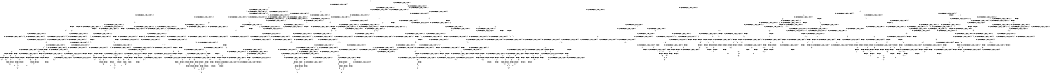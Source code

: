 digraph BCG {
size = "7, 10.5";
center = TRUE;
node [shape = circle];
0 [peripheries = 2];
0 -> 1 [label = "EX !0 !ATOMIC_EXCH_BRANCH (2, +1, TRUE, +0, 2, TRUE) !{}"];
0 -> 2 [label = "EX !2 !ATOMIC_EXCH_BRANCH (1, +0, FALSE, +0, 1, TRUE) !{}"];
0 -> 3 [label = "EX !1 !ATOMIC_EXCH_BRANCH (2, +0, FALSE, +0, 1, TRUE) !{}"];
1 -> 4 [label = "EX !2 !ATOMIC_EXCH_BRANCH (1, +0, FALSE, +0, 1, TRUE) !{0}"];
1 -> 5 [label = "EX !1 !ATOMIC_EXCH_BRANCH (2, +0, FALSE, +0, 1, FALSE) !{0}"];
1 -> 6 [label = "TERMINATE !0"];
2 -> 7 [label = "EX !2 !ATOMIC_EXCH_BRANCH (1, +0, FALSE, +0, 1, TRUE) !{0, 1, 2}"];
2 -> 8 [label = "EX !0 !ATOMIC_EXCH_BRANCH (2, +1, TRUE, +0, 2, TRUE) !{0, 1, 2}"];
2 -> 9 [label = "EX !1 !ATOMIC_EXCH_BRANCH (2, +0, FALSE, +0, 1, TRUE) !{0, 1, 2}"];
2 -> 10 [label = "EX !0 !ATOMIC_EXCH_BRANCH (2, +1, TRUE, +0, 2, TRUE) !{0, 1, 2}"];
3 -> 11 [label = "EX !1 !ATOMIC_EXCH_BRANCH (2, +0, FALSE, +0, 1, TRUE) !{0, 1}"];
3 -> 12 [label = "EX !0 !ATOMIC_EXCH_BRANCH (2, +1, TRUE, +0, 2, TRUE) !{0, 1}"];
3 -> 13 [label = "EX !2 !ATOMIC_EXCH_BRANCH (1, +0, FALSE, +0, 1, TRUE) !{0, 1}"];
3 -> 14 [label = "EX !0 !ATOMIC_EXCH_BRANCH (2, +1, TRUE, +0, 2, TRUE) !{0, 1}"];
4 -> 15 [label = "EX !2 !ATOMIC_EXCH_BRANCH (1, +0, FALSE, +0, 1, TRUE) !{0, 1, 2}"];
4 -> 16 [label = "EX !1 !ATOMIC_EXCH_BRANCH (2, +0, FALSE, +0, 1, FALSE) !{0, 1, 2}"];
4 -> 17 [label = "TERMINATE !0"];
5 -> 18 [label = "EX !1 !ATOMIC_EXCH_BRANCH (1, +1, TRUE, +0, 3, TRUE) !{0, 1}"];
5 -> 19 [label = "EX !2 !ATOMIC_EXCH_BRANCH (1, +0, FALSE, +0, 1, TRUE) !{0, 1}"];
5 -> 20 [label = "TERMINATE !0"];
6 -> 21 [label = "EX !2 !ATOMIC_EXCH_BRANCH (1, +0, FALSE, +0, 1, TRUE) !{}"];
6 -> 22 [label = "EX !1 !ATOMIC_EXCH_BRANCH (2, +0, FALSE, +0, 1, FALSE) !{}"];
7 -> 7 [label = "EX !2 !ATOMIC_EXCH_BRANCH (1, +0, FALSE, +0, 1, TRUE) !{0, 1, 2}"];
7 -> 8 [label = "EX !0 !ATOMIC_EXCH_BRANCH (2, +1, TRUE, +0, 2, TRUE) !{0, 1, 2}"];
7 -> 9 [label = "EX !1 !ATOMIC_EXCH_BRANCH (2, +0, FALSE, +0, 1, TRUE) !{0, 1, 2}"];
7 -> 10 [label = "EX !0 !ATOMIC_EXCH_BRANCH (2, +1, TRUE, +0, 2, TRUE) !{0, 1, 2}"];
8 -> 15 [label = "EX !2 !ATOMIC_EXCH_BRANCH (1, +0, FALSE, +0, 1, TRUE) !{0, 1, 2}"];
8 -> 16 [label = "EX !1 !ATOMIC_EXCH_BRANCH (2, +0, FALSE, +0, 1, FALSE) !{0, 1, 2}"];
8 -> 17 [label = "TERMINATE !0"];
9 -> 9 [label = "EX !1 !ATOMIC_EXCH_BRANCH (2, +0, FALSE, +0, 1, TRUE) !{0, 1, 2}"];
9 -> 23 [label = "EX !2 !ATOMIC_EXCH_BRANCH (1, +0, FALSE, +0, 1, TRUE) !{0, 1, 2}"];
9 -> 24 [label = "EX !0 !ATOMIC_EXCH_BRANCH (2, +1, TRUE, +0, 2, TRUE) !{0, 1, 2}"];
9 -> 25 [label = "EX !0 !ATOMIC_EXCH_BRANCH (2, +1, TRUE, +0, 2, TRUE) !{0, 1, 2}"];
10 -> 26 [label = "EX !1 !ATOMIC_EXCH_BRANCH (2, +0, FALSE, +0, 1, FALSE) !{0, 1, 2}"];
10 -> 27 [label = "EX !2 !ATOMIC_EXCH_BRANCH (1, +0, FALSE, +0, 1, TRUE) !{0, 1, 2}"];
10 -> 28 [label = "EX !1 !ATOMIC_EXCH_BRANCH (2, +0, FALSE, +0, 1, FALSE) !{0, 1, 2}"];
10 -> 29 [label = "TERMINATE !0"];
11 -> 11 [label = "EX !1 !ATOMIC_EXCH_BRANCH (2, +0, FALSE, +0, 1, TRUE) !{0, 1}"];
11 -> 12 [label = "EX !0 !ATOMIC_EXCH_BRANCH (2, +1, TRUE, +0, 2, TRUE) !{0, 1}"];
11 -> 13 [label = "EX !2 !ATOMIC_EXCH_BRANCH (1, +0, FALSE, +0, 1, TRUE) !{0, 1}"];
11 -> 14 [label = "EX !0 !ATOMIC_EXCH_BRANCH (2, +1, TRUE, +0, 2, TRUE) !{0, 1}"];
12 -> 30 [label = "EX !1 !ATOMIC_EXCH_BRANCH (2, +0, FALSE, +0, 1, FALSE) !{0, 1}"];
12 -> 31 [label = "EX !2 !ATOMIC_EXCH_BRANCH (1, +0, FALSE, +0, 1, TRUE) !{0, 1}"];
12 -> 32 [label = "TERMINATE !0"];
13 -> 9 [label = "EX !1 !ATOMIC_EXCH_BRANCH (2, +0, FALSE, +0, 1, TRUE) !{0, 1, 2}"];
13 -> 23 [label = "EX !2 !ATOMIC_EXCH_BRANCH (1, +0, FALSE, +0, 1, TRUE) !{0, 1, 2}"];
13 -> 24 [label = "EX !0 !ATOMIC_EXCH_BRANCH (2, +1, TRUE, +0, 2, TRUE) !{0, 1, 2}"];
13 -> 25 [label = "EX !0 !ATOMIC_EXCH_BRANCH (2, +1, TRUE, +0, 2, TRUE) !{0, 1, 2}"];
14 -> 33 [label = "EX !1 !ATOMIC_EXCH_BRANCH (2, +0, FALSE, +0, 1, FALSE) !{0, 1}"];
14 -> 34 [label = "EX !1 !ATOMIC_EXCH_BRANCH (2, +0, FALSE, +0, 1, FALSE) !{0, 1}"];
14 -> 35 [label = "EX !2 !ATOMIC_EXCH_BRANCH (1, +0, FALSE, +0, 1, TRUE) !{0, 1}"];
14 -> 36 [label = "TERMINATE !0"];
15 -> 15 [label = "EX !2 !ATOMIC_EXCH_BRANCH (1, +0, FALSE, +0, 1, TRUE) !{0, 1, 2}"];
15 -> 16 [label = "EX !1 !ATOMIC_EXCH_BRANCH (2, +0, FALSE, +0, 1, FALSE) !{0, 1, 2}"];
15 -> 17 [label = "TERMINATE !0"];
16 -> 37 [label = "EX !1 !ATOMIC_EXCH_BRANCH (1, +1, TRUE, +0, 3, TRUE) !{0, 1, 2}"];
16 -> 38 [label = "EX !2 !ATOMIC_EXCH_BRANCH (1, +0, FALSE, +0, 1, TRUE) !{0, 1, 2}"];
16 -> 39 [label = "TERMINATE !0"];
17 -> 40 [label = "EX !2 !ATOMIC_EXCH_BRANCH (1, +0, FALSE, +0, 1, TRUE) !{1, 2}"];
17 -> 41 [label = "EX !1 !ATOMIC_EXCH_BRANCH (2, +0, FALSE, +0, 1, FALSE) !{1, 2}"];
17 -> 42 [label = "EX !1 !ATOMIC_EXCH_BRANCH (2, +0, FALSE, +0, 1, FALSE) !{1, 2}"];
18 -> 43 [label = "EX !2 !ATOMIC_EXCH_BRANCH (1, +0, FALSE, +0, 1, FALSE) !{0, 1}"];
18 -> 44 [label = "TERMINATE !0"];
18 -> 45 [label = "TERMINATE !1"];
19 -> 37 [label = "EX !1 !ATOMIC_EXCH_BRANCH (1, +1, TRUE, +0, 3, TRUE) !{0, 1, 2}"];
19 -> 38 [label = "EX !2 !ATOMIC_EXCH_BRANCH (1, +0, FALSE, +0, 1, TRUE) !{0, 1, 2}"];
19 -> 39 [label = "TERMINATE !0"];
20 -> 46 [label = "EX !1 !ATOMIC_EXCH_BRANCH (1, +1, TRUE, +0, 3, TRUE) !{1}"];
20 -> 47 [label = "EX !2 !ATOMIC_EXCH_BRANCH (1, +0, FALSE, +0, 1, TRUE) !{1}"];
20 -> 48 [label = "EX !1 !ATOMIC_EXCH_BRANCH (1, +1, TRUE, +0, 3, TRUE) !{1}"];
21 -> 40 [label = "EX !2 !ATOMIC_EXCH_BRANCH (1, +0, FALSE, +0, 1, TRUE) !{1, 2}"];
21 -> 41 [label = "EX !1 !ATOMIC_EXCH_BRANCH (2, +0, FALSE, +0, 1, FALSE) !{1, 2}"];
21 -> 42 [label = "EX !1 !ATOMIC_EXCH_BRANCH (2, +0, FALSE, +0, 1, FALSE) !{1, 2}"];
22 -> 46 [label = "EX !1 !ATOMIC_EXCH_BRANCH (1, +1, TRUE, +0, 3, TRUE) !{1}"];
22 -> 47 [label = "EX !2 !ATOMIC_EXCH_BRANCH (1, +0, FALSE, +0, 1, TRUE) !{1}"];
22 -> 48 [label = "EX !1 !ATOMIC_EXCH_BRANCH (1, +1, TRUE, +0, 3, TRUE) !{1}"];
23 -> 9 [label = "EX !1 !ATOMIC_EXCH_BRANCH (2, +0, FALSE, +0, 1, TRUE) !{0, 1, 2}"];
23 -> 23 [label = "EX !2 !ATOMIC_EXCH_BRANCH (1, +0, FALSE, +0, 1, TRUE) !{0, 1, 2}"];
23 -> 24 [label = "EX !0 !ATOMIC_EXCH_BRANCH (2, +1, TRUE, +0, 2, TRUE) !{0, 1, 2}"];
23 -> 25 [label = "EX !0 !ATOMIC_EXCH_BRANCH (2, +1, TRUE, +0, 2, TRUE) !{0, 1, 2}"];
24 -> 16 [label = "EX !1 !ATOMIC_EXCH_BRANCH (2, +0, FALSE, +0, 1, FALSE) !{0, 1, 2}"];
24 -> 49 [label = "EX !2 !ATOMIC_EXCH_BRANCH (1, +0, FALSE, +0, 1, TRUE) !{0, 1, 2}"];
24 -> 50 [label = "TERMINATE !0"];
25 -> 26 [label = "EX !1 !ATOMIC_EXCH_BRANCH (2, +0, FALSE, +0, 1, FALSE) !{0, 1, 2}"];
25 -> 28 [label = "EX !1 !ATOMIC_EXCH_BRANCH (2, +0, FALSE, +0, 1, FALSE) !{0, 1, 2}"];
25 -> 51 [label = "EX !2 !ATOMIC_EXCH_BRANCH (1, +0, FALSE, +0, 1, TRUE) !{0, 1, 2}"];
25 -> 52 [label = "TERMINATE !0"];
26 -> 53 [label = "EX !2 !ATOMIC_EXCH_BRANCH (1, +0, FALSE, +0, 1, TRUE) !{0, 1, 2}"];
26 -> 54 [label = "EX !1 !ATOMIC_EXCH_BRANCH (1, +1, TRUE, +0, 3, TRUE) !{0, 1, 2}"];
26 -> 55 [label = "EX !2 !ATOMIC_EXCH_BRANCH (1, +0, FALSE, +0, 1, TRUE) !{0, 1, 2}"];
26 -> 56 [label = "TERMINATE !0"];
27 -> 26 [label = "EX !1 !ATOMIC_EXCH_BRANCH (2, +0, FALSE, +0, 1, FALSE) !{0, 1, 2}"];
27 -> 27 [label = "EX !2 !ATOMIC_EXCH_BRANCH (1, +0, FALSE, +0, 1, TRUE) !{0, 1, 2}"];
27 -> 28 [label = "EX !1 !ATOMIC_EXCH_BRANCH (2, +0, FALSE, +0, 1, FALSE) !{0, 1, 2}"];
27 -> 29 [label = "TERMINATE !0"];
28 -> 54 [label = "EX !1 !ATOMIC_EXCH_BRANCH (1, +1, TRUE, +0, 3, TRUE) !{0, 1, 2}"];
28 -> 57 [label = "EX !1 !ATOMIC_EXCH_BRANCH (1, +1, TRUE, +0, 3, TRUE) !{0, 1, 2}"];
28 -> 58 [label = "EX !2 !ATOMIC_EXCH_BRANCH (1, +0, FALSE, +0, 1, TRUE) !{0, 1, 2}"];
28 -> 59 [label = "TERMINATE !0"];
29 -> 60 [label = "EX !2 !ATOMIC_EXCH_BRANCH (1, +0, FALSE, +0, 1, TRUE) !{1, 2}"];
29 -> 61 [label = "EX !1 !ATOMIC_EXCH_BRANCH (2, +0, FALSE, +0, 1, FALSE) !{1, 2}"];
30 -> 18 [label = "EX !1 !ATOMIC_EXCH_BRANCH (1, +1, TRUE, +0, 3, TRUE) !{0, 1}"];
30 -> 19 [label = "EX !2 !ATOMIC_EXCH_BRANCH (1, +0, FALSE, +0, 1, TRUE) !{0, 1}"];
30 -> 20 [label = "TERMINATE !0"];
31 -> 16 [label = "EX !1 !ATOMIC_EXCH_BRANCH (2, +0, FALSE, +0, 1, FALSE) !{0, 1, 2}"];
31 -> 49 [label = "EX !2 !ATOMIC_EXCH_BRANCH (1, +0, FALSE, +0, 1, TRUE) !{0, 1, 2}"];
31 -> 50 [label = "TERMINATE !0"];
32 -> 62 [label = "EX !1 !ATOMIC_EXCH_BRANCH (2, +0, FALSE, +0, 1, FALSE) !{1}"];
32 -> 63 [label = "EX !2 !ATOMIC_EXCH_BRANCH (1, +0, FALSE, +0, 1, TRUE) !{1}"];
32 -> 64 [label = "EX !1 !ATOMIC_EXCH_BRANCH (2, +0, FALSE, +0, 1, FALSE) !{1}"];
33 -> 65 [label = "EX !1 !ATOMIC_EXCH_BRANCH (1, +1, TRUE, +0, 3, TRUE) !{0, 1}"];
33 -> 66 [label = "EX !2 !ATOMIC_EXCH_BRANCH (1, +0, FALSE, +0, 1, TRUE) !{0, 1}"];
33 -> 67 [label = "TERMINATE !0"];
34 -> 65 [label = "EX !1 !ATOMIC_EXCH_BRANCH (1, +1, TRUE, +0, 3, TRUE) !{0, 1}"];
34 -> 68 [label = "EX !1 !ATOMIC_EXCH_BRANCH (1, +1, TRUE, +0, 3, TRUE) !{0, 1}"];
34 -> 69 [label = "EX !2 !ATOMIC_EXCH_BRANCH (1, +0, FALSE, +0, 1, TRUE) !{0, 1}"];
34 -> 70 [label = "TERMINATE !0"];
35 -> 71 [label = "EX !1 !ATOMIC_EXCH_BRANCH (2, +0, FALSE, +0, 1, FALSE) !{0, 1, 2}"];
35 -> 72 [label = "EX !2 !ATOMIC_EXCH_BRANCH (1, +0, FALSE, +0, 1, TRUE) !{0, 1, 2}"];
35 -> 73 [label = "TERMINATE !0"];
36 -> 74 [label = "EX !1 !ATOMIC_EXCH_BRANCH (2, +0, FALSE, +0, 1, FALSE) !{1}"];
36 -> 75 [label = "EX !2 !ATOMIC_EXCH_BRANCH (1, +0, FALSE, +0, 1, TRUE) !{1}"];
37 -> 76 [label = "EX !2 !ATOMIC_EXCH_BRANCH (1, +0, FALSE, +0, 1, FALSE) !{0, 1, 2}"];
37 -> 77 [label = "TERMINATE !0"];
37 -> 78 [label = "TERMINATE !1"];
38 -> 37 [label = "EX !1 !ATOMIC_EXCH_BRANCH (1, +1, TRUE, +0, 3, TRUE) !{0, 1, 2}"];
38 -> 38 [label = "EX !2 !ATOMIC_EXCH_BRANCH (1, +0, FALSE, +0, 1, TRUE) !{0, 1, 2}"];
38 -> 39 [label = "TERMINATE !0"];
39 -> 79 [label = "EX !1 !ATOMIC_EXCH_BRANCH (1, +1, TRUE, +0, 3, TRUE) !{1, 2}"];
39 -> 80 [label = "EX !2 !ATOMIC_EXCH_BRANCH (1, +0, FALSE, +0, 1, TRUE) !{1, 2}"];
39 -> 81 [label = "EX !1 !ATOMIC_EXCH_BRANCH (1, +1, TRUE, +0, 3, TRUE) !{1, 2}"];
40 -> 40 [label = "EX !2 !ATOMIC_EXCH_BRANCH (1, +0, FALSE, +0, 1, TRUE) !{1, 2}"];
40 -> 41 [label = "EX !1 !ATOMIC_EXCH_BRANCH (2, +0, FALSE, +0, 1, FALSE) !{1, 2}"];
40 -> 42 [label = "EX !1 !ATOMIC_EXCH_BRANCH (2, +0, FALSE, +0, 1, FALSE) !{1, 2}"];
41 -> 79 [label = "EX !1 !ATOMIC_EXCH_BRANCH (1, +1, TRUE, +0, 3, TRUE) !{1, 2}"];
41 -> 80 [label = "EX !2 !ATOMIC_EXCH_BRANCH (1, +0, FALSE, +0, 1, TRUE) !{1, 2}"];
41 -> 81 [label = "EX !1 !ATOMIC_EXCH_BRANCH (1, +1, TRUE, +0, 3, TRUE) !{1, 2}"];
42 -> 82 [label = "EX !2 !ATOMIC_EXCH_BRANCH (1, +0, FALSE, +0, 1, TRUE) !{1, 2}"];
42 -> 81 [label = "EX !1 !ATOMIC_EXCH_BRANCH (1, +1, TRUE, +0, 3, TRUE) !{1, 2}"];
42 -> 83 [label = "EX !2 !ATOMIC_EXCH_BRANCH (1, +0, FALSE, +0, 1, TRUE) !{1, 2}"];
43 -> 84 [label = "TERMINATE !0"];
43 -> 85 [label = "TERMINATE !2"];
43 -> 86 [label = "TERMINATE !1"];
44 -> 87 [label = "EX !2 !ATOMIC_EXCH_BRANCH (1, +0, FALSE, +0, 1, FALSE) !{1}"];
44 -> 88 [label = "TERMINATE !1"];
45 -> 89 [label = "EX !2 !ATOMIC_EXCH_BRANCH (1, +0, FALSE, +0, 1, FALSE) !{0}"];
45 -> 90 [label = "TERMINATE !0"];
46 -> 87 [label = "EX !2 !ATOMIC_EXCH_BRANCH (1, +0, FALSE, +0, 1, FALSE) !{1}"];
46 -> 88 [label = "TERMINATE !1"];
47 -> 79 [label = "EX !1 !ATOMIC_EXCH_BRANCH (1, +1, TRUE, +0, 3, TRUE) !{1, 2}"];
47 -> 80 [label = "EX !2 !ATOMIC_EXCH_BRANCH (1, +0, FALSE, +0, 1, TRUE) !{1, 2}"];
47 -> 81 [label = "EX !1 !ATOMIC_EXCH_BRANCH (1, +1, TRUE, +0, 3, TRUE) !{1, 2}"];
48 -> 91 [label = "EX !2 !ATOMIC_EXCH_BRANCH (1, +0, FALSE, +0, 1, FALSE) !{1}"];
48 -> 92 [label = "TERMINATE !1"];
49 -> 16 [label = "EX !1 !ATOMIC_EXCH_BRANCH (2, +0, FALSE, +0, 1, FALSE) !{0, 1, 2}"];
49 -> 49 [label = "EX !2 !ATOMIC_EXCH_BRANCH (1, +0, FALSE, +0, 1, TRUE) !{0, 1, 2}"];
49 -> 50 [label = "TERMINATE !0"];
50 -> 41 [label = "EX !1 !ATOMIC_EXCH_BRANCH (2, +0, FALSE, +0, 1, FALSE) !{1, 2}"];
50 -> 93 [label = "EX !2 !ATOMIC_EXCH_BRANCH (1, +0, FALSE, +0, 1, TRUE) !{1, 2}"];
50 -> 42 [label = "EX !1 !ATOMIC_EXCH_BRANCH (2, +0, FALSE, +0, 1, FALSE) !{1, 2}"];
51 -> 26 [label = "EX !1 !ATOMIC_EXCH_BRANCH (2, +0, FALSE, +0, 1, FALSE) !{0, 1, 2}"];
51 -> 28 [label = "EX !1 !ATOMIC_EXCH_BRANCH (2, +0, FALSE, +0, 1, FALSE) !{0, 1, 2}"];
51 -> 51 [label = "EX !2 !ATOMIC_EXCH_BRANCH (1, +0, FALSE, +0, 1, TRUE) !{0, 1, 2}"];
51 -> 52 [label = "TERMINATE !0"];
52 -> 61 [label = "EX !1 !ATOMIC_EXCH_BRANCH (2, +0, FALSE, +0, 1, FALSE) !{1, 2}"];
52 -> 94 [label = "EX !2 !ATOMIC_EXCH_BRANCH (1, +0, FALSE, +0, 1, TRUE) !{1, 2}"];
53 -> 95 [label = "EX !1 !ATOMIC_EXCH_BRANCH (1, +1, TRUE, +0, 3, TRUE) !{0, 1, 2}"];
53 -> 53 [label = "EX !2 !ATOMIC_EXCH_BRANCH (1, +0, FALSE, +0, 1, TRUE) !{0, 1, 2}"];
53 -> 96 [label = "TERMINATE !0"];
54 -> 97 [label = "EX !2 !ATOMIC_EXCH_BRANCH (1, +0, FALSE, +0, 1, FALSE) !{0, 1, 2}"];
54 -> 98 [label = "EX !2 !ATOMIC_EXCH_BRANCH (1, +0, FALSE, +0, 1, FALSE) !{0, 1, 2}"];
54 -> 99 [label = "TERMINATE !0"];
54 -> 100 [label = "TERMINATE !1"];
55 -> 53 [label = "EX !2 !ATOMIC_EXCH_BRANCH (1, +0, FALSE, +0, 1, TRUE) !{0, 1, 2}"];
55 -> 54 [label = "EX !1 !ATOMIC_EXCH_BRANCH (1, +1, TRUE, +0, 3, TRUE) !{0, 1, 2}"];
55 -> 55 [label = "EX !2 !ATOMIC_EXCH_BRANCH (1, +0, FALSE, +0, 1, TRUE) !{0, 1, 2}"];
55 -> 56 [label = "TERMINATE !0"];
56 -> 101 [label = "EX !1 !ATOMIC_EXCH_BRANCH (1, +1, TRUE, +0, 3, TRUE) !{1, 2}"];
56 -> 102 [label = "EX !2 !ATOMIC_EXCH_BRANCH (1, +0, FALSE, +0, 1, TRUE) !{1, 2}"];
57 -> 103 [label = "EX !2 !ATOMIC_EXCH_BRANCH (1, +0, FALSE, +0, 1, FALSE) !{0, 1, 2}"];
57 -> 104 [label = "TERMINATE !0"];
57 -> 105 [label = "TERMINATE !1"];
58 -> 54 [label = "EX !1 !ATOMIC_EXCH_BRANCH (1, +1, TRUE, +0, 3, TRUE) !{0, 1, 2}"];
58 -> 57 [label = "EX !1 !ATOMIC_EXCH_BRANCH (1, +1, TRUE, +0, 3, TRUE) !{0, 1, 2}"];
58 -> 58 [label = "EX !2 !ATOMIC_EXCH_BRANCH (1, +0, FALSE, +0, 1, TRUE) !{0, 1, 2}"];
58 -> 59 [label = "TERMINATE !0"];
59 -> 106 [label = "EX !1 !ATOMIC_EXCH_BRANCH (1, +1, TRUE, +0, 3, TRUE) !{1, 2}"];
59 -> 107 [label = "EX !2 !ATOMIC_EXCH_BRANCH (1, +0, FALSE, +0, 1, TRUE) !{1, 2}"];
60 -> 60 [label = "EX !2 !ATOMIC_EXCH_BRANCH (1, +0, FALSE, +0, 1, TRUE) !{1, 2}"];
60 -> 61 [label = "EX !1 !ATOMIC_EXCH_BRANCH (2, +0, FALSE, +0, 1, FALSE) !{1, 2}"];
61 -> 106 [label = "EX !1 !ATOMIC_EXCH_BRANCH (1, +1, TRUE, +0, 3, TRUE) !{1, 2}"];
61 -> 107 [label = "EX !2 !ATOMIC_EXCH_BRANCH (1, +0, FALSE, +0, 1, TRUE) !{1, 2}"];
62 -> 46 [label = "EX !1 !ATOMIC_EXCH_BRANCH (1, +1, TRUE, +0, 3, TRUE) !{1}"];
62 -> 47 [label = "EX !2 !ATOMIC_EXCH_BRANCH (1, +0, FALSE, +0, 1, TRUE) !{1}"];
62 -> 48 [label = "EX !1 !ATOMIC_EXCH_BRANCH (1, +1, TRUE, +0, 3, TRUE) !{1}"];
63 -> 41 [label = "EX !1 !ATOMIC_EXCH_BRANCH (2, +0, FALSE, +0, 1, FALSE) !{1, 2}"];
63 -> 93 [label = "EX !2 !ATOMIC_EXCH_BRANCH (1, +0, FALSE, +0, 1, TRUE) !{1, 2}"];
63 -> 42 [label = "EX !1 !ATOMIC_EXCH_BRANCH (2, +0, FALSE, +0, 1, FALSE) !{1, 2}"];
64 -> 108 [label = "EX !2 !ATOMIC_EXCH_BRANCH (1, +0, FALSE, +0, 1, TRUE) !{1}"];
64 -> 48 [label = "EX !1 !ATOMIC_EXCH_BRANCH (1, +1, TRUE, +0, 3, TRUE) !{1}"];
65 -> 109 [label = "EX !2 !ATOMIC_EXCH_BRANCH (1, +0, FALSE, +0, 1, FALSE) !{0, 1}"];
65 -> 110 [label = "TERMINATE !0"];
65 -> 111 [label = "TERMINATE !1"];
66 -> 112 [label = "EX !1 !ATOMIC_EXCH_BRANCH (1, +1, TRUE, +0, 3, TRUE) !{0, 1, 2}"];
66 -> 113 [label = "EX !2 !ATOMIC_EXCH_BRANCH (1, +0, FALSE, +0, 1, TRUE) !{0, 1, 2}"];
66 -> 114 [label = "TERMINATE !0"];
67 -> 115 [label = "EX !1 !ATOMIC_EXCH_BRANCH (1, +1, TRUE, +0, 3, TRUE) !{1}"];
67 -> 116 [label = "EX !2 !ATOMIC_EXCH_BRANCH (1, +0, FALSE, +0, 1, TRUE) !{1}"];
68 -> 117 [label = "EX !2 !ATOMIC_EXCH_BRANCH (1, +0, FALSE, +0, 1, FALSE) !{0, 1}"];
68 -> 118 [label = "TERMINATE !0"];
68 -> 119 [label = "TERMINATE !1"];
69 -> 120 [label = "EX !1 !ATOMIC_EXCH_BRANCH (1, +1, TRUE, +0, 3, TRUE) !{0, 1, 2}"];
69 -> 121 [label = "EX !2 !ATOMIC_EXCH_BRANCH (1, +0, FALSE, +0, 1, TRUE) !{0, 1, 2}"];
69 -> 122 [label = "TERMINATE !0"];
70 -> 123 [label = "EX !1 !ATOMIC_EXCH_BRANCH (1, +1, TRUE, +0, 3, TRUE) !{1}"];
70 -> 124 [label = "EX !2 !ATOMIC_EXCH_BRANCH (1, +0, FALSE, +0, 1, TRUE) !{1}"];
71 -> 120 [label = "EX !1 !ATOMIC_EXCH_BRANCH (1, +1, TRUE, +0, 3, TRUE) !{0, 1, 2}"];
71 -> 121 [label = "EX !2 !ATOMIC_EXCH_BRANCH (1, +0, FALSE, +0, 1, TRUE) !{0, 1, 2}"];
71 -> 122 [label = "TERMINATE !0"];
72 -> 71 [label = "EX !1 !ATOMIC_EXCH_BRANCH (2, +0, FALSE, +0, 1, FALSE) !{0, 1, 2}"];
72 -> 72 [label = "EX !2 !ATOMIC_EXCH_BRANCH (1, +0, FALSE, +0, 1, TRUE) !{0, 1, 2}"];
72 -> 73 [label = "TERMINATE !0"];
73 -> 125 [label = "EX !1 !ATOMIC_EXCH_BRANCH (2, +0, FALSE, +0, 1, FALSE) !{1, 2}"];
73 -> 126 [label = "EX !2 !ATOMIC_EXCH_BRANCH (1, +0, FALSE, +0, 1, TRUE) !{1, 2}"];
74 -> 123 [label = "EX !1 !ATOMIC_EXCH_BRANCH (1, +1, TRUE, +0, 3, TRUE) !{1}"];
74 -> 124 [label = "EX !2 !ATOMIC_EXCH_BRANCH (1, +0, FALSE, +0, 1, TRUE) !{1}"];
75 -> 125 [label = "EX !1 !ATOMIC_EXCH_BRANCH (2, +0, FALSE, +0, 1, FALSE) !{1, 2}"];
75 -> 126 [label = "EX !2 !ATOMIC_EXCH_BRANCH (1, +0, FALSE, +0, 1, TRUE) !{1, 2}"];
76 -> 84 [label = "TERMINATE !0"];
76 -> 85 [label = "TERMINATE !2"];
76 -> 86 [label = "TERMINATE !1"];
77 -> 127 [label = "EX !2 !ATOMIC_EXCH_BRANCH (1, +0, FALSE, +0, 1, FALSE) !{1, 2}"];
77 -> 128 [label = "TERMINATE !1"];
78 -> 129 [label = "EX !2 !ATOMIC_EXCH_BRANCH (1, +0, FALSE, +0, 1, FALSE) !{0, 2}"];
78 -> 130 [label = "TERMINATE !0"];
79 -> 127 [label = "EX !2 !ATOMIC_EXCH_BRANCH (1, +0, FALSE, +0, 1, FALSE) !{1, 2}"];
79 -> 128 [label = "TERMINATE !1"];
80 -> 79 [label = "EX !1 !ATOMIC_EXCH_BRANCH (1, +1, TRUE, +0, 3, TRUE) !{1, 2}"];
80 -> 80 [label = "EX !2 !ATOMIC_EXCH_BRANCH (1, +0, FALSE, +0, 1, TRUE) !{1, 2}"];
80 -> 81 [label = "EX !1 !ATOMIC_EXCH_BRANCH (1, +1, TRUE, +0, 3, TRUE) !{1, 2}"];
81 -> 131 [label = "EX !2 !ATOMIC_EXCH_BRANCH (1, +0, FALSE, +0, 1, FALSE) !{1, 2}"];
81 -> 132 [label = "EX !2 !ATOMIC_EXCH_BRANCH (1, +0, FALSE, +0, 1, FALSE) !{1, 2}"];
81 -> 133 [label = "TERMINATE !1"];
82 -> 134 [label = "EX !1 !ATOMIC_EXCH_BRANCH (1, +1, TRUE, +0, 3, TRUE) !{1, 2}"];
82 -> 82 [label = "EX !2 !ATOMIC_EXCH_BRANCH (1, +0, FALSE, +0, 1, TRUE) !{1, 2}"];
82 -> 81 [label = "EX !1 !ATOMIC_EXCH_BRANCH (1, +1, TRUE, +0, 3, TRUE) !{1, 2}"];
83 -> 82 [label = "EX !2 !ATOMIC_EXCH_BRANCH (1, +0, FALSE, +0, 1, TRUE) !{1, 2}"];
83 -> 81 [label = "EX !1 !ATOMIC_EXCH_BRANCH (1, +1, TRUE, +0, 3, TRUE) !{1, 2}"];
83 -> 83 [label = "EX !2 !ATOMIC_EXCH_BRANCH (1, +0, FALSE, +0, 1, TRUE) !{1, 2}"];
84 -> 135 [label = "TERMINATE !2"];
84 -> 136 [label = "TERMINATE !1"];
85 -> 137 [label = "TERMINATE !0"];
85 -> 138 [label = "TERMINATE !1"];
86 -> 139 [label = "TERMINATE !0"];
86 -> 140 [label = "TERMINATE !2"];
87 -> 135 [label = "TERMINATE !2"];
87 -> 136 [label = "TERMINATE !1"];
88 -> 141 [label = "EX !2 !ATOMIC_EXCH_BRANCH (1, +0, FALSE, +0, 1, FALSE) !{}"];
89 -> 139 [label = "TERMINATE !0"];
89 -> 140 [label = "TERMINATE !2"];
90 -> 141 [label = "EX !2 !ATOMIC_EXCH_BRANCH (1, +0, FALSE, +0, 1, FALSE) !{}"];
91 -> 142 [label = "TERMINATE !2"];
91 -> 143 [label = "TERMINATE !1"];
92 -> 144 [label = "EX !2 !ATOMIC_EXCH_BRANCH (1, +0, FALSE, +0, 1, FALSE) !{}"];
93 -> 41 [label = "EX !1 !ATOMIC_EXCH_BRANCH (2, +0, FALSE, +0, 1, FALSE) !{1, 2}"];
93 -> 93 [label = "EX !2 !ATOMIC_EXCH_BRANCH (1, +0, FALSE, +0, 1, TRUE) !{1, 2}"];
93 -> 42 [label = "EX !1 !ATOMIC_EXCH_BRANCH (2, +0, FALSE, +0, 1, FALSE) !{1, 2}"];
94 -> 61 [label = "EX !1 !ATOMIC_EXCH_BRANCH (2, +0, FALSE, +0, 1, FALSE) !{1, 2}"];
94 -> 94 [label = "EX !2 !ATOMIC_EXCH_BRANCH (1, +0, FALSE, +0, 1, TRUE) !{1, 2}"];
95 -> 97 [label = "EX !2 !ATOMIC_EXCH_BRANCH (1, +0, FALSE, +0, 1, FALSE) !{0, 1, 2}"];
95 -> 145 [label = "TERMINATE !0"];
95 -> 146 [label = "TERMINATE !1"];
96 -> 147 [label = "EX !1 !ATOMIC_EXCH_BRANCH (1, +1, TRUE, +0, 3, TRUE) !{1, 2}"];
96 -> 148 [label = "EX !2 !ATOMIC_EXCH_BRANCH (1, +0, FALSE, +0, 1, TRUE) !{1, 2}"];
97 -> 149 [label = "TERMINATE !0"];
97 -> 150 [label = "TERMINATE !2"];
97 -> 151 [label = "TERMINATE !1"];
98 -> 152 [label = "TERMINATE !0"];
98 -> 153 [label = "TERMINATE !2"];
98 -> 154 [label = "TERMINATE !1"];
99 -> 155 [label = "EX !2 !ATOMIC_EXCH_BRANCH (1, +0, FALSE, +0, 1, FALSE) !{1, 2}"];
99 -> 156 [label = "TERMINATE !1"];
100 -> 157 [label = "EX !2 !ATOMIC_EXCH_BRANCH (1, +0, FALSE, +0, 1, FALSE) !{0, 2}"];
100 -> 158 [label = "TERMINATE !0"];
101 -> 155 [label = "EX !2 !ATOMIC_EXCH_BRANCH (1, +0, FALSE, +0, 1, FALSE) !{1, 2}"];
101 -> 156 [label = "TERMINATE !1"];
102 -> 101 [label = "EX !1 !ATOMIC_EXCH_BRANCH (1, +1, TRUE, +0, 3, TRUE) !{1, 2}"];
102 -> 102 [label = "EX !2 !ATOMIC_EXCH_BRANCH (1, +0, FALSE, +0, 1, TRUE) !{1, 2}"];
103 -> 159 [label = "TERMINATE !0"];
103 -> 160 [label = "TERMINATE !2"];
103 -> 161 [label = "TERMINATE !1"];
104 -> 162 [label = "EX !2 !ATOMIC_EXCH_BRANCH (1, +0, FALSE, +0, 1, FALSE) !{1, 2}"];
104 -> 163 [label = "TERMINATE !1"];
105 -> 164 [label = "EX !2 !ATOMIC_EXCH_BRANCH (1, +0, FALSE, +0, 1, FALSE) !{0, 2}"];
105 -> 165 [label = "TERMINATE !0"];
106 -> 162 [label = "EX !2 !ATOMIC_EXCH_BRANCH (1, +0, FALSE, +0, 1, FALSE) !{1, 2}"];
106 -> 163 [label = "TERMINATE !1"];
107 -> 106 [label = "EX !1 !ATOMIC_EXCH_BRANCH (1, +1, TRUE, +0, 3, TRUE) !{1, 2}"];
107 -> 107 [label = "EX !2 !ATOMIC_EXCH_BRANCH (1, +0, FALSE, +0, 1, TRUE) !{1, 2}"];
108 -> 166 [label = "EX !1 !ATOMIC_EXCH_BRANCH (1, +1, TRUE, +0, 3, TRUE) !{1, 2}"];
108 -> 167 [label = "EX !2 !ATOMIC_EXCH_BRANCH (1, +0, FALSE, +0, 1, TRUE) !{1, 2}"];
109 -> 168 [label = "TERMINATE !0"];
109 -> 169 [label = "TERMINATE !2"];
109 -> 170 [label = "TERMINATE !1"];
110 -> 171 [label = "EX !2 !ATOMIC_EXCH_BRANCH (1, +0, FALSE, +0, 1, FALSE) !{1}"];
110 -> 172 [label = "TERMINATE !1"];
111 -> 173 [label = "EX !2 !ATOMIC_EXCH_BRANCH (1, +0, FALSE, +0, 1, FALSE) !{0}"];
111 -> 174 [label = "TERMINATE !0"];
112 -> 175 [label = "EX !2 !ATOMIC_EXCH_BRANCH (1, +0, FALSE, +0, 1, FALSE) !{0, 1, 2}"];
112 -> 176 [label = "TERMINATE !0"];
112 -> 177 [label = "TERMINATE !1"];
113 -> 112 [label = "EX !1 !ATOMIC_EXCH_BRANCH (1, +1, TRUE, +0, 3, TRUE) !{0, 1, 2}"];
113 -> 113 [label = "EX !2 !ATOMIC_EXCH_BRANCH (1, +0, FALSE, +0, 1, TRUE) !{0, 1, 2}"];
113 -> 114 [label = "TERMINATE !0"];
114 -> 178 [label = "EX !1 !ATOMIC_EXCH_BRANCH (1, +1, TRUE, +0, 3, TRUE) !{1, 2}"];
114 -> 179 [label = "EX !2 !ATOMIC_EXCH_BRANCH (1, +0, FALSE, +0, 1, TRUE) !{1, 2}"];
115 -> 171 [label = "EX !2 !ATOMIC_EXCH_BRANCH (1, +0, FALSE, +0, 1, FALSE) !{1}"];
115 -> 172 [label = "TERMINATE !1"];
116 -> 178 [label = "EX !1 !ATOMIC_EXCH_BRANCH (1, +1, TRUE, +0, 3, TRUE) !{1, 2}"];
116 -> 179 [label = "EX !2 !ATOMIC_EXCH_BRANCH (1, +0, FALSE, +0, 1, TRUE) !{1, 2}"];
117 -> 180 [label = "TERMINATE !0"];
117 -> 181 [label = "TERMINATE !2"];
117 -> 182 [label = "TERMINATE !1"];
118 -> 183 [label = "EX !2 !ATOMIC_EXCH_BRANCH (1, +0, FALSE, +0, 1, FALSE) !{1}"];
118 -> 184 [label = "TERMINATE !1"];
119 -> 185 [label = "EX !2 !ATOMIC_EXCH_BRANCH (1, +0, FALSE, +0, 1, FALSE) !{0}"];
119 -> 186 [label = "TERMINATE !0"];
120 -> 187 [label = "EX !2 !ATOMIC_EXCH_BRANCH (1, +0, FALSE, +0, 1, FALSE) !{0, 1, 2}"];
120 -> 188 [label = "TERMINATE !0"];
120 -> 189 [label = "TERMINATE !1"];
121 -> 120 [label = "EX !1 !ATOMIC_EXCH_BRANCH (1, +1, TRUE, +0, 3, TRUE) !{0, 1, 2}"];
121 -> 121 [label = "EX !2 !ATOMIC_EXCH_BRANCH (1, +0, FALSE, +0, 1, TRUE) !{0, 1, 2}"];
121 -> 122 [label = "TERMINATE !0"];
122 -> 190 [label = "EX !1 !ATOMIC_EXCH_BRANCH (1, +1, TRUE, +0, 3, TRUE) !{1, 2}"];
122 -> 191 [label = "EX !2 !ATOMIC_EXCH_BRANCH (1, +0, FALSE, +0, 1, TRUE) !{1, 2}"];
123 -> 183 [label = "EX !2 !ATOMIC_EXCH_BRANCH (1, +0, FALSE, +0, 1, FALSE) !{1}"];
123 -> 184 [label = "TERMINATE !1"];
124 -> 190 [label = "EX !1 !ATOMIC_EXCH_BRANCH (1, +1, TRUE, +0, 3, TRUE) !{1, 2}"];
124 -> 191 [label = "EX !2 !ATOMIC_EXCH_BRANCH (1, +0, FALSE, +0, 1, TRUE) !{1, 2}"];
125 -> 190 [label = "EX !1 !ATOMIC_EXCH_BRANCH (1, +1, TRUE, +0, 3, TRUE) !{1, 2}"];
125 -> 191 [label = "EX !2 !ATOMIC_EXCH_BRANCH (1, +0, FALSE, +0, 1, TRUE) !{1, 2}"];
126 -> 125 [label = "EX !1 !ATOMIC_EXCH_BRANCH (2, +0, FALSE, +0, 1, FALSE) !{1, 2}"];
126 -> 126 [label = "EX !2 !ATOMIC_EXCH_BRANCH (1, +0, FALSE, +0, 1, TRUE) !{1, 2}"];
127 -> 135 [label = "TERMINATE !2"];
127 -> 136 [label = "TERMINATE !1"];
128 -> 192 [label = "EX !2 !ATOMIC_EXCH_BRANCH (1, +0, FALSE, +0, 1, FALSE) !{2}"];
128 -> 193 [label = "EX !2 !ATOMIC_EXCH_BRANCH (1, +0, FALSE, +0, 1, FALSE) !{2}"];
129 -> 139 [label = "TERMINATE !0"];
129 -> 140 [label = "TERMINATE !2"];
130 -> 192 [label = "EX !2 !ATOMIC_EXCH_BRANCH (1, +0, FALSE, +0, 1, FALSE) !{2}"];
130 -> 193 [label = "EX !2 !ATOMIC_EXCH_BRANCH (1, +0, FALSE, +0, 1, FALSE) !{2}"];
131 -> 194 [label = "TERMINATE !2"];
131 -> 195 [label = "TERMINATE !1"];
132 -> 196 [label = "TERMINATE !2"];
132 -> 197 [label = "TERMINATE !1"];
133 -> 198 [label = "EX !2 !ATOMIC_EXCH_BRANCH (1, +0, FALSE, +0, 1, FALSE) !{2}"];
134 -> 131 [label = "EX !2 !ATOMIC_EXCH_BRANCH (1, +0, FALSE, +0, 1, FALSE) !{1, 2}"];
134 -> 199 [label = "TERMINATE !1"];
135 -> 200 [label = "TERMINATE !1"];
136 -> 201 [label = "TERMINATE !2"];
137 -> 200 [label = "TERMINATE !1"];
138 -> 202 [label = "TERMINATE !0"];
139 -> 201 [label = "TERMINATE !2"];
140 -> 202 [label = "TERMINATE !0"];
141 -> 201 [label = "TERMINATE !2"];
142 -> 203 [label = "TERMINATE !1"];
143 -> 204 [label = "TERMINATE !2"];
144 -> 204 [label = "TERMINATE !2"];
145 -> 205 [label = "EX !2 !ATOMIC_EXCH_BRANCH (1, +0, FALSE, +0, 1, FALSE) !{1, 2}"];
145 -> 206 [label = "TERMINATE !1"];
146 -> 207 [label = "EX !2 !ATOMIC_EXCH_BRANCH (1, +0, FALSE, +0, 1, FALSE) !{0, 2}"];
146 -> 208 [label = "TERMINATE !0"];
147 -> 205 [label = "EX !2 !ATOMIC_EXCH_BRANCH (1, +0, FALSE, +0, 1, FALSE) !{1, 2}"];
147 -> 206 [label = "TERMINATE !1"];
148 -> 147 [label = "EX !1 !ATOMIC_EXCH_BRANCH (1, +1, TRUE, +0, 3, TRUE) !{1, 2}"];
148 -> 148 [label = "EX !2 !ATOMIC_EXCH_BRANCH (1, +0, FALSE, +0, 1, TRUE) !{1, 2}"];
149 -> 209 [label = "TERMINATE !2"];
149 -> 210 [label = "TERMINATE !1"];
150 -> 211 [label = "TERMINATE !0"];
150 -> 212 [label = "TERMINATE !1"];
151 -> 213 [label = "TERMINATE !0"];
151 -> 214 [label = "TERMINATE !2"];
152 -> 215 [label = "TERMINATE !2"];
152 -> 216 [label = "TERMINATE !1"];
153 -> 217 [label = "TERMINATE !0"];
153 -> 218 [label = "TERMINATE !1"];
154 -> 219 [label = "TERMINATE !0"];
154 -> 220 [label = "TERMINATE !2"];
155 -> 215 [label = "TERMINATE !2"];
155 -> 216 [label = "TERMINATE !1"];
156 -> 221 [label = "EX !2 !ATOMIC_EXCH_BRANCH (1, +0, FALSE, +0, 1, FALSE) !{2}"];
157 -> 219 [label = "TERMINATE !0"];
157 -> 220 [label = "TERMINATE !2"];
158 -> 221 [label = "EX !2 !ATOMIC_EXCH_BRANCH (1, +0, FALSE, +0, 1, FALSE) !{2}"];
159 -> 222 [label = "TERMINATE !2"];
159 -> 223 [label = "TERMINATE !1"];
160 -> 224 [label = "TERMINATE !0"];
160 -> 225 [label = "TERMINATE !1"];
161 -> 226 [label = "TERMINATE !0"];
161 -> 227 [label = "TERMINATE !2"];
162 -> 222 [label = "TERMINATE !2"];
162 -> 223 [label = "TERMINATE !1"];
163 -> 228 [label = "EX !2 !ATOMIC_EXCH_BRANCH (1, +0, FALSE, +0, 1, FALSE) !{2}"];
164 -> 226 [label = "TERMINATE !0"];
164 -> 227 [label = "TERMINATE !2"];
165 -> 228 [label = "EX !2 !ATOMIC_EXCH_BRANCH (1, +0, FALSE, +0, 1, FALSE) !{2}"];
166 -> 229 [label = "EX !2 !ATOMIC_EXCH_BRANCH (1, +0, FALSE, +0, 1, FALSE) !{1, 2}"];
166 -> 230 [label = "TERMINATE !1"];
167 -> 166 [label = "EX !1 !ATOMIC_EXCH_BRANCH (1, +1, TRUE, +0, 3, TRUE) !{1, 2}"];
167 -> 167 [label = "EX !2 !ATOMIC_EXCH_BRANCH (1, +0, FALSE, +0, 1, TRUE) !{1, 2}"];
168 -> 231 [label = "TERMINATE !2"];
168 -> 232 [label = "TERMINATE !1"];
169 -> 233 [label = "TERMINATE !0"];
169 -> 234 [label = "TERMINATE !1"];
170 -> 235 [label = "TERMINATE !0"];
170 -> 236 [label = "TERMINATE !2"];
171 -> 231 [label = "TERMINATE !2"];
171 -> 232 [label = "TERMINATE !1"];
172 -> 237 [label = "EX !2 !ATOMIC_EXCH_BRANCH (1, +0, FALSE, +0, 1, FALSE) !{}"];
173 -> 235 [label = "TERMINATE !0"];
173 -> 236 [label = "TERMINATE !2"];
174 -> 237 [label = "EX !2 !ATOMIC_EXCH_BRANCH (1, +0, FALSE, +0, 1, FALSE) !{}"];
175 -> 168 [label = "TERMINATE !0"];
175 -> 169 [label = "TERMINATE !2"];
175 -> 170 [label = "TERMINATE !1"];
176 -> 238 [label = "EX !2 !ATOMIC_EXCH_BRANCH (1, +0, FALSE, +0, 1, FALSE) !{1, 2}"];
176 -> 239 [label = "TERMINATE !1"];
177 -> 240 [label = "EX !2 !ATOMIC_EXCH_BRANCH (1, +0, FALSE, +0, 1, FALSE) !{0, 2}"];
177 -> 241 [label = "TERMINATE !0"];
178 -> 238 [label = "EX !2 !ATOMIC_EXCH_BRANCH (1, +0, FALSE, +0, 1, FALSE) !{1, 2}"];
178 -> 239 [label = "TERMINATE !1"];
179 -> 178 [label = "EX !1 !ATOMIC_EXCH_BRANCH (1, +1, TRUE, +0, 3, TRUE) !{1, 2}"];
179 -> 179 [label = "EX !2 !ATOMIC_EXCH_BRANCH (1, +0, FALSE, +0, 1, TRUE) !{1, 2}"];
180 -> 242 [label = "TERMINATE !2"];
180 -> 243 [label = "TERMINATE !1"];
181 -> 244 [label = "TERMINATE !0"];
181 -> 245 [label = "TERMINATE !1"];
182 -> 246 [label = "TERMINATE !0"];
182 -> 247 [label = "TERMINATE !2"];
183 -> 242 [label = "TERMINATE !2"];
183 -> 243 [label = "TERMINATE !1"];
184 -> 248 [label = "EX !2 !ATOMIC_EXCH_BRANCH (1, +0, FALSE, +0, 1, FALSE) !{}"];
185 -> 246 [label = "TERMINATE !0"];
185 -> 247 [label = "TERMINATE !2"];
186 -> 248 [label = "EX !2 !ATOMIC_EXCH_BRANCH (1, +0, FALSE, +0, 1, FALSE) !{}"];
187 -> 180 [label = "TERMINATE !0"];
187 -> 181 [label = "TERMINATE !2"];
187 -> 182 [label = "TERMINATE !1"];
188 -> 249 [label = "EX !2 !ATOMIC_EXCH_BRANCH (1, +0, FALSE, +0, 1, FALSE) !{1, 2}"];
188 -> 250 [label = "TERMINATE !1"];
189 -> 251 [label = "EX !2 !ATOMIC_EXCH_BRANCH (1, +0, FALSE, +0, 1, FALSE) !{0, 2}"];
189 -> 252 [label = "TERMINATE !0"];
190 -> 249 [label = "EX !2 !ATOMIC_EXCH_BRANCH (1, +0, FALSE, +0, 1, FALSE) !{1, 2}"];
190 -> 250 [label = "TERMINATE !1"];
191 -> 190 [label = "EX !1 !ATOMIC_EXCH_BRANCH (1, +1, TRUE, +0, 3, TRUE) !{1, 2}"];
191 -> 191 [label = "EX !2 !ATOMIC_EXCH_BRANCH (1, +0, FALSE, +0, 1, TRUE) !{1, 2}"];
192 -> 201 [label = "TERMINATE !2"];
193 -> 253 [label = "TERMINATE !2"];
194 -> 254 [label = "TERMINATE !1"];
195 -> 255 [label = "TERMINATE !2"];
196 -> 256 [label = "TERMINATE !1"];
197 -> 257 [label = "TERMINATE !2"];
198 -> 257 [label = "TERMINATE !2"];
199 -> 258 [label = "EX !2 !ATOMIC_EXCH_BRANCH (1, +0, FALSE, +0, 1, FALSE) !{2}"];
200 -> 259 [label = "exit"];
201 -> 259 [label = "exit"];
202 -> 259 [label = "exit"];
203 -> 260 [label = "exit"];
204 -> 260 [label = "exit"];
205 -> 209 [label = "TERMINATE !2"];
205 -> 210 [label = "TERMINATE !1"];
206 -> 261 [label = "EX !2 !ATOMIC_EXCH_BRANCH (1, +0, FALSE, +0, 1, FALSE) !{2}"];
207 -> 213 [label = "TERMINATE !0"];
207 -> 214 [label = "TERMINATE !2"];
208 -> 261 [label = "EX !2 !ATOMIC_EXCH_BRANCH (1, +0, FALSE, +0, 1, FALSE) !{2}"];
209 -> 262 [label = "TERMINATE !1"];
210 -> 263 [label = "TERMINATE !2"];
211 -> 262 [label = "TERMINATE !1"];
212 -> 264 [label = "TERMINATE !0"];
213 -> 263 [label = "TERMINATE !2"];
214 -> 264 [label = "TERMINATE !0"];
215 -> 265 [label = "TERMINATE !1"];
216 -> 266 [label = "TERMINATE !2"];
217 -> 265 [label = "TERMINATE !1"];
218 -> 267 [label = "TERMINATE !0"];
219 -> 266 [label = "TERMINATE !2"];
220 -> 267 [label = "TERMINATE !0"];
221 -> 266 [label = "TERMINATE !2"];
222 -> 268 [label = "TERMINATE !1"];
223 -> 269 [label = "TERMINATE !2"];
224 -> 268 [label = "TERMINATE !1"];
225 -> 270 [label = "TERMINATE !0"];
226 -> 269 [label = "TERMINATE !2"];
227 -> 270 [label = "TERMINATE !0"];
228 -> 269 [label = "TERMINATE !2"];
229 -> 142 [label = "TERMINATE !2"];
229 -> 143 [label = "TERMINATE !1"];
230 -> 271 [label = "EX !2 !ATOMIC_EXCH_BRANCH (1, +0, FALSE, +0, 1, FALSE) !{2}"];
231 -> 272 [label = "TERMINATE !1"];
232 -> 273 [label = "TERMINATE !2"];
233 -> 272 [label = "TERMINATE !1"];
234 -> 274 [label = "TERMINATE !0"];
235 -> 273 [label = "TERMINATE !2"];
236 -> 274 [label = "TERMINATE !0"];
237 -> 273 [label = "TERMINATE !2"];
238 -> 231 [label = "TERMINATE !2"];
238 -> 232 [label = "TERMINATE !1"];
239 -> 275 [label = "EX !2 !ATOMIC_EXCH_BRANCH (1, +0, FALSE, +0, 1, FALSE) !{2}"];
240 -> 235 [label = "TERMINATE !0"];
240 -> 236 [label = "TERMINATE !2"];
241 -> 275 [label = "EX !2 !ATOMIC_EXCH_BRANCH (1, +0, FALSE, +0, 1, FALSE) !{2}"];
242 -> 276 [label = "TERMINATE !1"];
243 -> 277 [label = "TERMINATE !2"];
244 -> 276 [label = "TERMINATE !1"];
245 -> 278 [label = "TERMINATE !0"];
246 -> 277 [label = "TERMINATE !2"];
247 -> 278 [label = "TERMINATE !0"];
248 -> 277 [label = "TERMINATE !2"];
249 -> 242 [label = "TERMINATE !2"];
249 -> 243 [label = "TERMINATE !1"];
250 -> 279 [label = "EX !2 !ATOMIC_EXCH_BRANCH (1, +0, FALSE, +0, 1, FALSE) !{2}"];
251 -> 246 [label = "TERMINATE !0"];
251 -> 247 [label = "TERMINATE !2"];
252 -> 279 [label = "EX !2 !ATOMIC_EXCH_BRANCH (1, +0, FALSE, +0, 1, FALSE) !{2}"];
253 -> 280 [label = "exit"];
254 -> 281 [label = "exit"];
255 -> 281 [label = "exit"];
256 -> 282 [label = "exit"];
257 -> 282 [label = "exit"];
258 -> 255 [label = "TERMINATE !2"];
261 -> 263 [label = "TERMINATE !2"];
262 -> 283 [label = "exit"];
263 -> 283 [label = "exit"];
264 -> 283 [label = "exit"];
265 -> 284 [label = "exit"];
266 -> 284 [label = "exit"];
267 -> 284 [label = "exit"];
268 -> 285 [label = "exit"];
269 -> 285 [label = "exit"];
270 -> 285 [label = "exit"];
271 -> 204 [label = "TERMINATE !2"];
272 -> 286 [label = "exit"];
273 -> 286 [label = "exit"];
274 -> 286 [label = "exit"];
275 -> 273 [label = "TERMINATE !2"];
276 -> 287 [label = "exit"];
277 -> 287 [label = "exit"];
278 -> 287 [label = "exit"];
279 -> 277 [label = "TERMINATE !2"];
}
